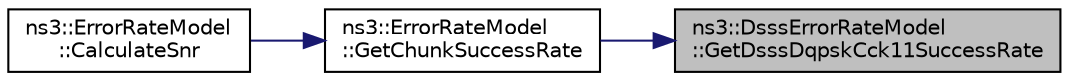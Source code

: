 digraph "ns3::DsssErrorRateModel::GetDsssDqpskCck11SuccessRate"
{
 // LATEX_PDF_SIZE
  edge [fontname="Helvetica",fontsize="10",labelfontname="Helvetica",labelfontsize="10"];
  node [fontname="Helvetica",fontsize="10",shape=record];
  rankdir="RL";
  Node1 [label="ns3::DsssErrorRateModel\l::GetDsssDqpskCck11SuccessRate",height=0.2,width=0.4,color="black", fillcolor="grey75", style="filled", fontcolor="black",tooltip="Return the chunk success rate of the differential encoded QPSK for 11Mbps data rate."];
  Node1 -> Node2 [dir="back",color="midnightblue",fontsize="10",style="solid",fontname="Helvetica"];
  Node2 [label="ns3::ErrorRateModel\l::GetChunkSuccessRate",height=0.2,width=0.4,color="black", fillcolor="white", style="filled",URL="$classns3_1_1_error_rate_model.html#aec3225b1d57ce01bbce1b27226372c66",tooltip="This method returns the probability that the given 'chunk' of the packet will be successfully receive..."];
  Node2 -> Node3 [dir="back",color="midnightblue",fontsize="10",style="solid",fontname="Helvetica"];
  Node3 [label="ns3::ErrorRateModel\l::CalculateSnr",height=0.2,width=0.4,color="black", fillcolor="white", style="filled",URL="$classns3_1_1_error_rate_model.html#ac22816ff3d265aee0675cfe445d0517a",tooltip=" "];
}
